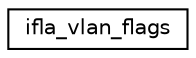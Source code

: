 digraph G
{
  edge [fontname="Helvetica",fontsize="10",labelfontname="Helvetica",labelfontsize="10"];
  node [fontname="Helvetica",fontsize="10",shape=record];
  rankdir="LR";
  Node1 [label="ifla_vlan_flags",height=0.2,width=0.4,color="black", fillcolor="white", style="filled",URL="$structifla__vlan__flags.html"];
}
